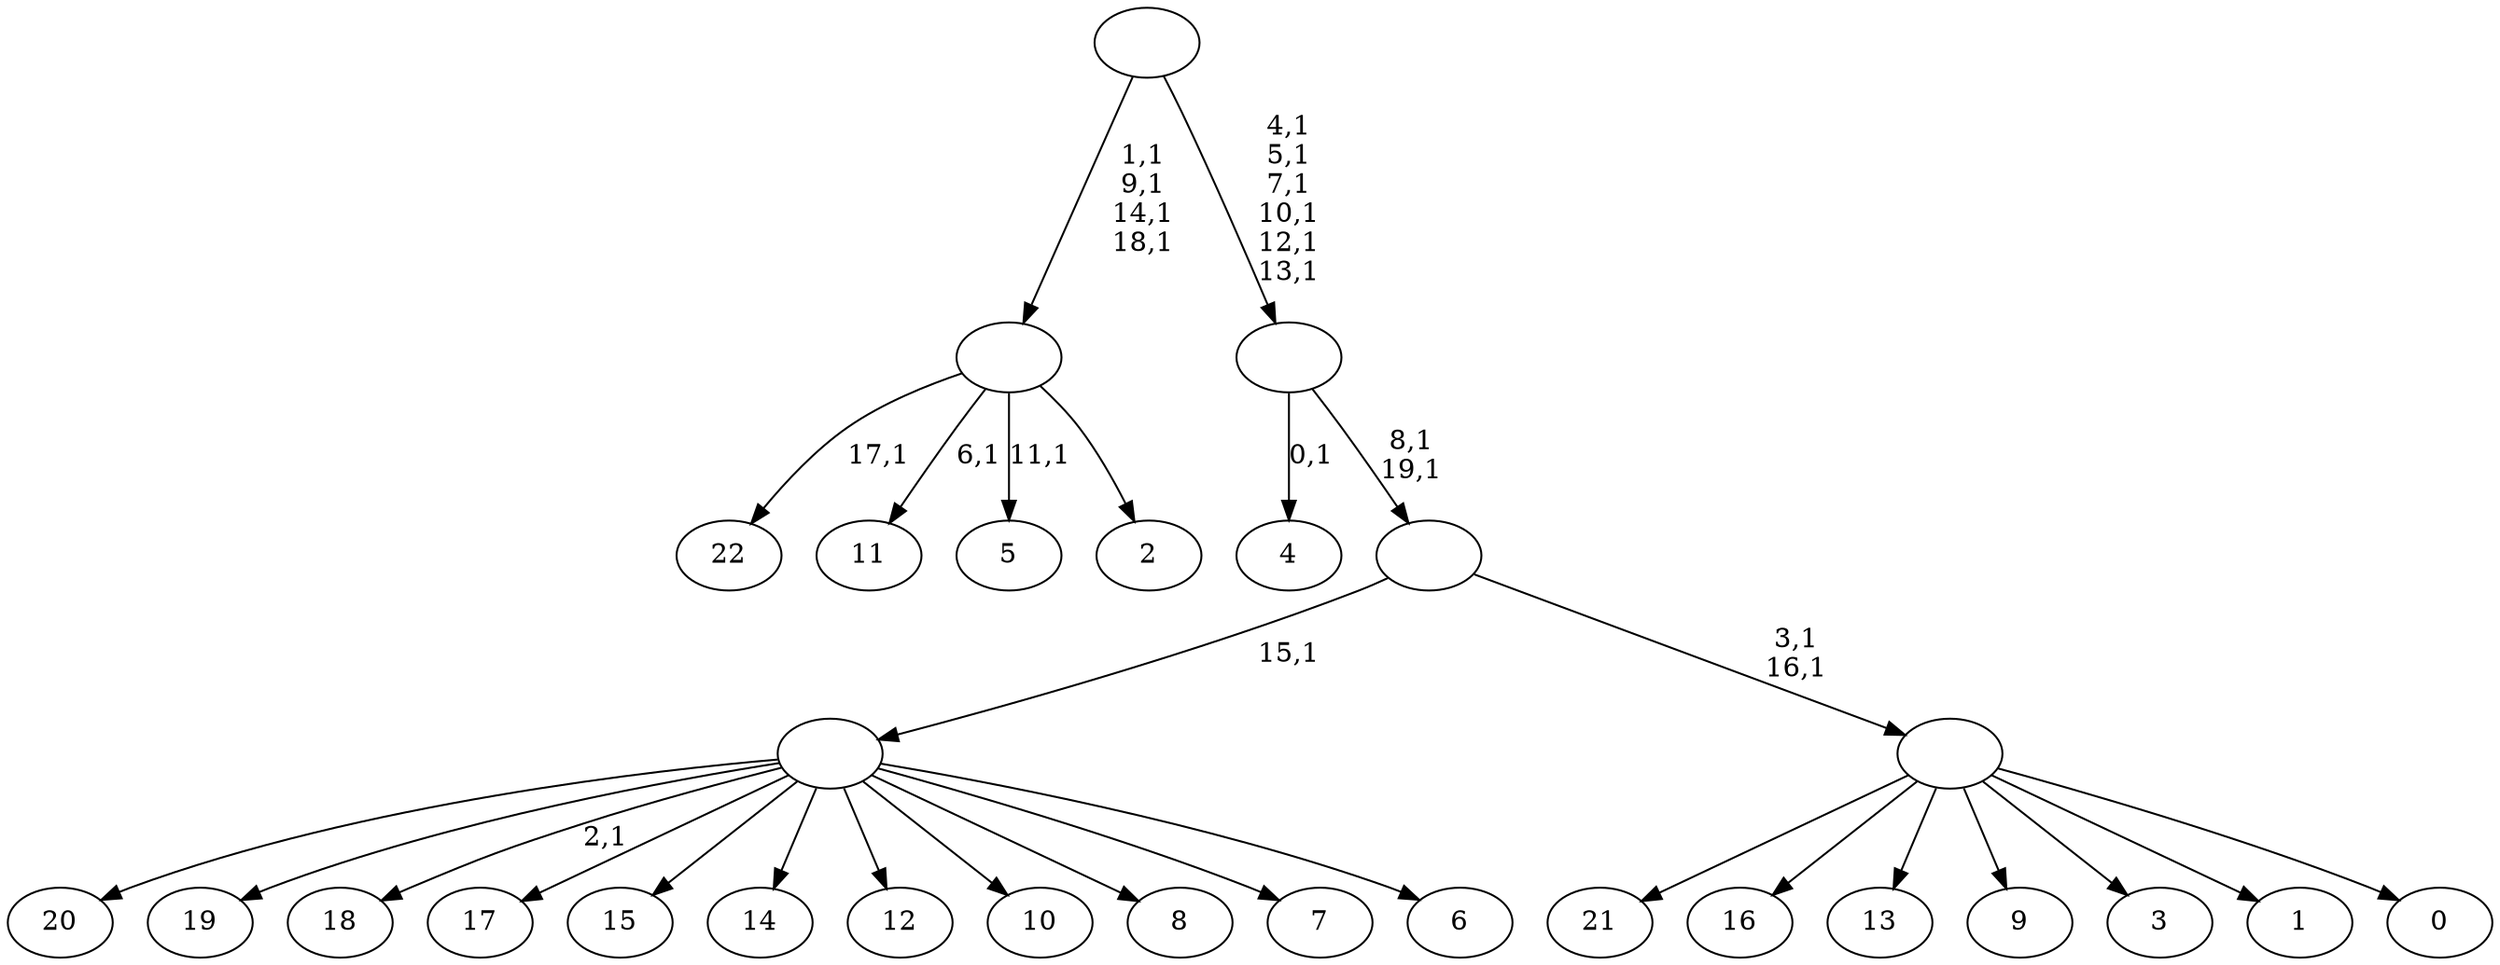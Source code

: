 digraph T {
	43 [label="22"]
	41 [label="21"]
	40 [label="20"]
	39 [label="19"]
	38 [label="18"]
	36 [label="17"]
	35 [label="16"]
	34 [label="15"]
	33 [label="14"]
	32 [label="13"]
	31 [label="12"]
	30 [label="11"]
	28 [label="10"]
	27 [label="9"]
	26 [label="8"]
	25 [label="7"]
	24 [label="6"]
	23 [label=""]
	22 [label="5"]
	20 [label="4"]
	18 [label="3"]
	17 [label="2"]
	16 [label=""]
	12 [label="1"]
	11 [label="0"]
	10 [label=""]
	8 [label=""]
	6 [label=""]
	0 [label=""]
	23 -> 38 [label="2,1"]
	23 -> 40 [label=""]
	23 -> 39 [label=""]
	23 -> 36 [label=""]
	23 -> 34 [label=""]
	23 -> 33 [label=""]
	23 -> 31 [label=""]
	23 -> 28 [label=""]
	23 -> 26 [label=""]
	23 -> 25 [label=""]
	23 -> 24 [label=""]
	16 -> 22 [label="11,1"]
	16 -> 30 [label="6,1"]
	16 -> 43 [label="17,1"]
	16 -> 17 [label=""]
	10 -> 41 [label=""]
	10 -> 35 [label=""]
	10 -> 32 [label=""]
	10 -> 27 [label=""]
	10 -> 18 [label=""]
	10 -> 12 [label=""]
	10 -> 11 [label=""]
	8 -> 10 [label="3,1\n16,1"]
	8 -> 23 [label="15,1"]
	6 -> 8 [label="8,1\n19,1"]
	6 -> 20 [label="0,1"]
	0 -> 6 [label="4,1\n5,1\n7,1\n10,1\n12,1\n13,1"]
	0 -> 16 [label="1,1\n9,1\n14,1\n18,1"]
}
